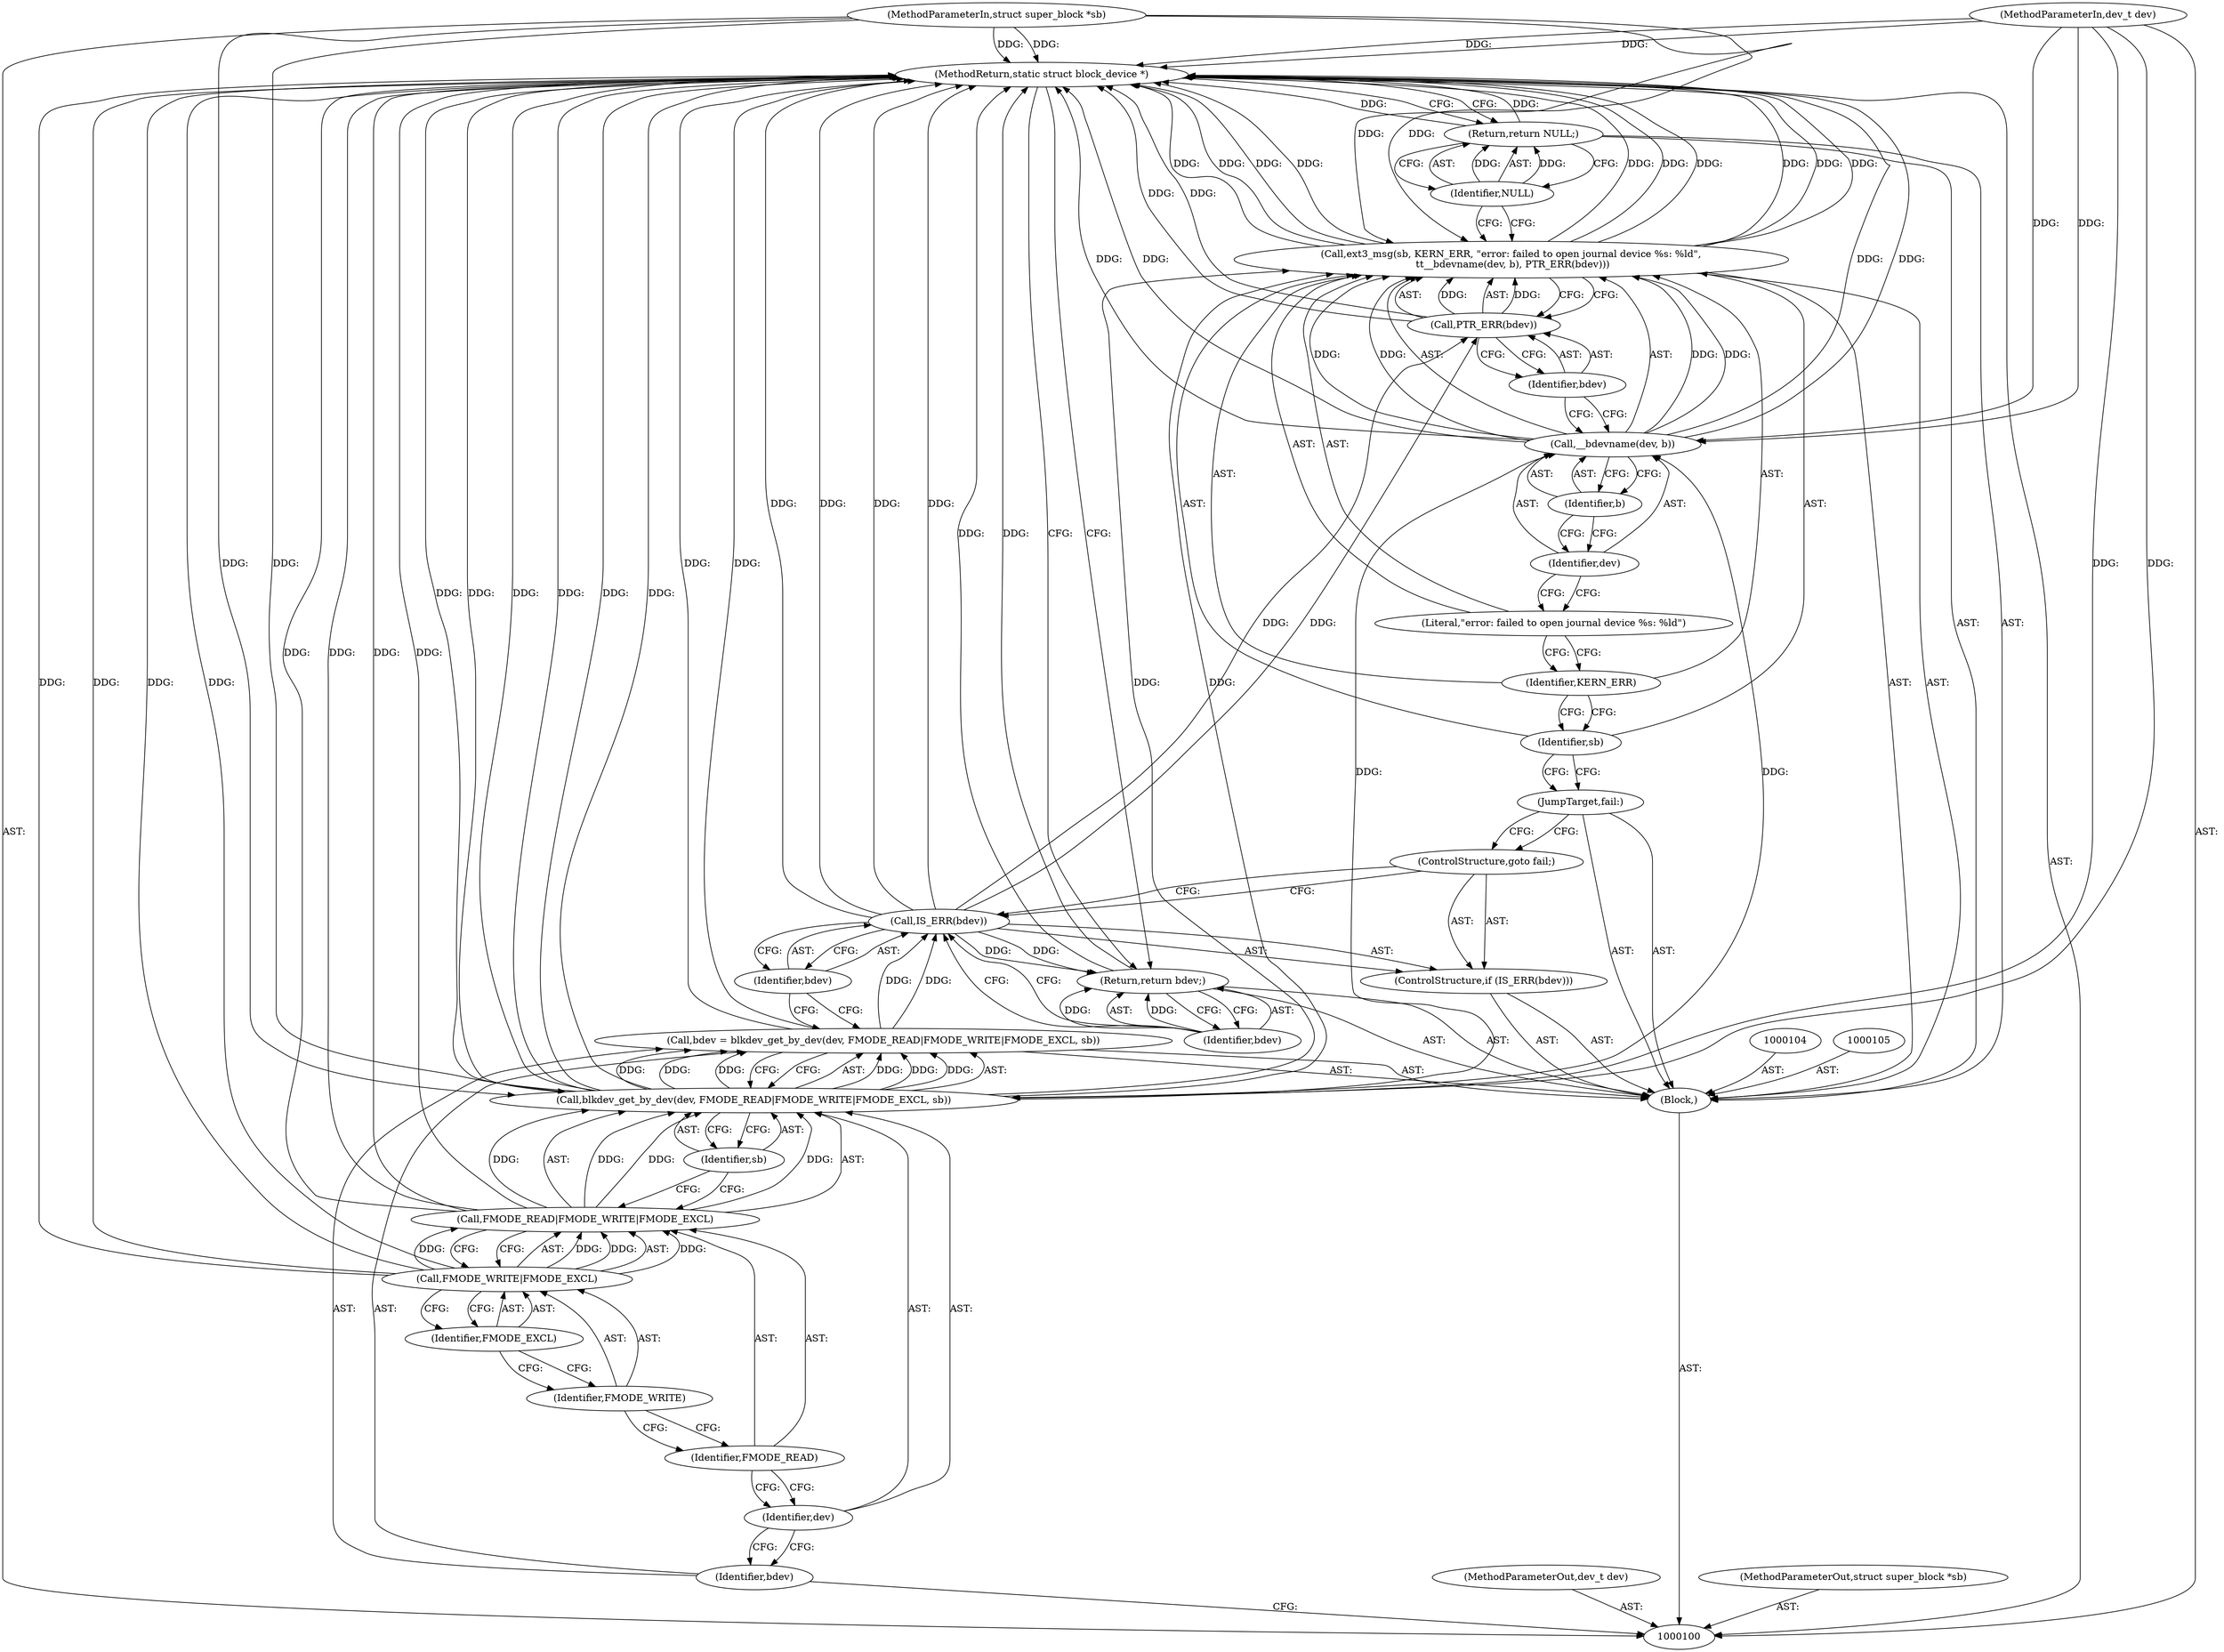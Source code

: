 digraph "0_linux_8d0c2d10dd72c5292eda7a06231056a4c972e4cc" {
"1000134" [label="(MethodReturn,static struct block_device *)"];
"1000101" [label="(MethodParameterIn,dev_t dev)"];
"1000181" [label="(MethodParameterOut,dev_t dev)"];
"1000102" [label="(MethodParameterIn,struct super_block *sb)"];
"1000182" [label="(MethodParameterOut,struct super_block *sb)"];
"1000122" [label="(JumpTarget,fail:)"];
"1000123" [label="(Call,ext3_msg(sb, KERN_ERR, \"error: failed to open journal device %s: %ld\",\n \t\t__bdevname(dev, b), PTR_ERR(bdev)))"];
"1000124" [label="(Identifier,sb)"];
"1000125" [label="(Identifier,KERN_ERR)"];
"1000126" [label="(Literal,\"error: failed to open journal device %s: %ld\")"];
"1000128" [label="(Identifier,dev)"];
"1000129" [label="(Identifier,b)"];
"1000130" [label="(Call,PTR_ERR(bdev))"];
"1000127" [label="(Call,__bdevname(dev, b))"];
"1000131" [label="(Identifier,bdev)"];
"1000132" [label="(Return,return NULL;)"];
"1000133" [label="(Identifier,NULL)"];
"1000103" [label="(Block,)"];
"1000106" [label="(Call,bdev = blkdev_get_by_dev(dev, FMODE_READ|FMODE_WRITE|FMODE_EXCL, sb))"];
"1000107" [label="(Identifier,bdev)"];
"1000109" [label="(Identifier,dev)"];
"1000110" [label="(Call,FMODE_READ|FMODE_WRITE|FMODE_EXCL)"];
"1000111" [label="(Identifier,FMODE_READ)"];
"1000112" [label="(Call,FMODE_WRITE|FMODE_EXCL)"];
"1000113" [label="(Identifier,FMODE_WRITE)"];
"1000114" [label="(Identifier,FMODE_EXCL)"];
"1000115" [label="(Identifier,sb)"];
"1000108" [label="(Call,blkdev_get_by_dev(dev, FMODE_READ|FMODE_WRITE|FMODE_EXCL, sb))"];
"1000116" [label="(ControlStructure,if (IS_ERR(bdev)))"];
"1000118" [label="(Identifier,bdev)"];
"1000117" [label="(Call,IS_ERR(bdev))"];
"1000119" [label="(ControlStructure,goto fail;)"];
"1000120" [label="(Return,return bdev;)"];
"1000121" [label="(Identifier,bdev)"];
"1000134" -> "1000100"  [label="AST: "];
"1000134" -> "1000120"  [label="CFG: "];
"1000134" -> "1000132"  [label="CFG: "];
"1000117" -> "1000134"  [label="DDG: "];
"1000117" -> "1000134"  [label="DDG: "];
"1000123" -> "1000134"  [label="DDG: "];
"1000123" -> "1000134"  [label="DDG: "];
"1000123" -> "1000134"  [label="DDG: "];
"1000123" -> "1000134"  [label="DDG: "];
"1000123" -> "1000134"  [label="DDG: "];
"1000106" -> "1000134"  [label="DDG: "];
"1000112" -> "1000134"  [label="DDG: "];
"1000112" -> "1000134"  [label="DDG: "];
"1000127" -> "1000134"  [label="DDG: "];
"1000127" -> "1000134"  [label="DDG: "];
"1000108" -> "1000134"  [label="DDG: "];
"1000108" -> "1000134"  [label="DDG: "];
"1000108" -> "1000134"  [label="DDG: "];
"1000110" -> "1000134"  [label="DDG: "];
"1000110" -> "1000134"  [label="DDG: "];
"1000102" -> "1000134"  [label="DDG: "];
"1000101" -> "1000134"  [label="DDG: "];
"1000130" -> "1000134"  [label="DDG: "];
"1000120" -> "1000134"  [label="DDG: "];
"1000132" -> "1000134"  [label="DDG: "];
"1000101" -> "1000100"  [label="AST: "];
"1000101" -> "1000134"  [label="DDG: "];
"1000101" -> "1000108"  [label="DDG: "];
"1000101" -> "1000127"  [label="DDG: "];
"1000181" -> "1000100"  [label="AST: "];
"1000102" -> "1000100"  [label="AST: "];
"1000102" -> "1000134"  [label="DDG: "];
"1000102" -> "1000108"  [label="DDG: "];
"1000102" -> "1000123"  [label="DDG: "];
"1000182" -> "1000100"  [label="AST: "];
"1000122" -> "1000103"  [label="AST: "];
"1000122" -> "1000119"  [label="CFG: "];
"1000124" -> "1000122"  [label="CFG: "];
"1000123" -> "1000103"  [label="AST: "];
"1000123" -> "1000130"  [label="CFG: "];
"1000124" -> "1000123"  [label="AST: "];
"1000125" -> "1000123"  [label="AST: "];
"1000126" -> "1000123"  [label="AST: "];
"1000127" -> "1000123"  [label="AST: "];
"1000130" -> "1000123"  [label="AST: "];
"1000133" -> "1000123"  [label="CFG: "];
"1000123" -> "1000134"  [label="DDG: "];
"1000123" -> "1000134"  [label="DDG: "];
"1000123" -> "1000134"  [label="DDG: "];
"1000123" -> "1000134"  [label="DDG: "];
"1000123" -> "1000134"  [label="DDG: "];
"1000108" -> "1000123"  [label="DDG: "];
"1000102" -> "1000123"  [label="DDG: "];
"1000127" -> "1000123"  [label="DDG: "];
"1000127" -> "1000123"  [label="DDG: "];
"1000130" -> "1000123"  [label="DDG: "];
"1000124" -> "1000123"  [label="AST: "];
"1000124" -> "1000122"  [label="CFG: "];
"1000125" -> "1000124"  [label="CFG: "];
"1000125" -> "1000123"  [label="AST: "];
"1000125" -> "1000124"  [label="CFG: "];
"1000126" -> "1000125"  [label="CFG: "];
"1000126" -> "1000123"  [label="AST: "];
"1000126" -> "1000125"  [label="CFG: "];
"1000128" -> "1000126"  [label="CFG: "];
"1000128" -> "1000127"  [label="AST: "];
"1000128" -> "1000126"  [label="CFG: "];
"1000129" -> "1000128"  [label="CFG: "];
"1000129" -> "1000127"  [label="AST: "];
"1000129" -> "1000128"  [label="CFG: "];
"1000127" -> "1000129"  [label="CFG: "];
"1000130" -> "1000123"  [label="AST: "];
"1000130" -> "1000131"  [label="CFG: "];
"1000131" -> "1000130"  [label="AST: "];
"1000123" -> "1000130"  [label="CFG: "];
"1000130" -> "1000134"  [label="DDG: "];
"1000130" -> "1000123"  [label="DDG: "];
"1000117" -> "1000130"  [label="DDG: "];
"1000127" -> "1000123"  [label="AST: "];
"1000127" -> "1000129"  [label="CFG: "];
"1000128" -> "1000127"  [label="AST: "];
"1000129" -> "1000127"  [label="AST: "];
"1000131" -> "1000127"  [label="CFG: "];
"1000127" -> "1000134"  [label="DDG: "];
"1000127" -> "1000134"  [label="DDG: "];
"1000127" -> "1000123"  [label="DDG: "];
"1000127" -> "1000123"  [label="DDG: "];
"1000108" -> "1000127"  [label="DDG: "];
"1000101" -> "1000127"  [label="DDG: "];
"1000131" -> "1000130"  [label="AST: "];
"1000131" -> "1000127"  [label="CFG: "];
"1000130" -> "1000131"  [label="CFG: "];
"1000132" -> "1000103"  [label="AST: "];
"1000132" -> "1000133"  [label="CFG: "];
"1000133" -> "1000132"  [label="AST: "];
"1000134" -> "1000132"  [label="CFG: "];
"1000132" -> "1000134"  [label="DDG: "];
"1000133" -> "1000132"  [label="DDG: "];
"1000133" -> "1000132"  [label="AST: "];
"1000133" -> "1000123"  [label="CFG: "];
"1000132" -> "1000133"  [label="CFG: "];
"1000133" -> "1000132"  [label="DDG: "];
"1000103" -> "1000100"  [label="AST: "];
"1000104" -> "1000103"  [label="AST: "];
"1000105" -> "1000103"  [label="AST: "];
"1000106" -> "1000103"  [label="AST: "];
"1000116" -> "1000103"  [label="AST: "];
"1000120" -> "1000103"  [label="AST: "];
"1000122" -> "1000103"  [label="AST: "];
"1000123" -> "1000103"  [label="AST: "];
"1000132" -> "1000103"  [label="AST: "];
"1000106" -> "1000103"  [label="AST: "];
"1000106" -> "1000108"  [label="CFG: "];
"1000107" -> "1000106"  [label="AST: "];
"1000108" -> "1000106"  [label="AST: "];
"1000118" -> "1000106"  [label="CFG: "];
"1000106" -> "1000134"  [label="DDG: "];
"1000108" -> "1000106"  [label="DDG: "];
"1000108" -> "1000106"  [label="DDG: "];
"1000108" -> "1000106"  [label="DDG: "];
"1000106" -> "1000117"  [label="DDG: "];
"1000107" -> "1000106"  [label="AST: "];
"1000107" -> "1000100"  [label="CFG: "];
"1000109" -> "1000107"  [label="CFG: "];
"1000109" -> "1000108"  [label="AST: "];
"1000109" -> "1000107"  [label="CFG: "];
"1000111" -> "1000109"  [label="CFG: "];
"1000110" -> "1000108"  [label="AST: "];
"1000110" -> "1000112"  [label="CFG: "];
"1000111" -> "1000110"  [label="AST: "];
"1000112" -> "1000110"  [label="AST: "];
"1000115" -> "1000110"  [label="CFG: "];
"1000110" -> "1000134"  [label="DDG: "];
"1000110" -> "1000134"  [label="DDG: "];
"1000110" -> "1000108"  [label="DDG: "];
"1000110" -> "1000108"  [label="DDG: "];
"1000112" -> "1000110"  [label="DDG: "];
"1000112" -> "1000110"  [label="DDG: "];
"1000111" -> "1000110"  [label="AST: "];
"1000111" -> "1000109"  [label="CFG: "];
"1000113" -> "1000111"  [label="CFG: "];
"1000112" -> "1000110"  [label="AST: "];
"1000112" -> "1000114"  [label="CFG: "];
"1000113" -> "1000112"  [label="AST: "];
"1000114" -> "1000112"  [label="AST: "];
"1000110" -> "1000112"  [label="CFG: "];
"1000112" -> "1000134"  [label="DDG: "];
"1000112" -> "1000134"  [label="DDG: "];
"1000112" -> "1000110"  [label="DDG: "];
"1000112" -> "1000110"  [label="DDG: "];
"1000113" -> "1000112"  [label="AST: "];
"1000113" -> "1000111"  [label="CFG: "];
"1000114" -> "1000113"  [label="CFG: "];
"1000114" -> "1000112"  [label="AST: "];
"1000114" -> "1000113"  [label="CFG: "];
"1000112" -> "1000114"  [label="CFG: "];
"1000115" -> "1000108"  [label="AST: "];
"1000115" -> "1000110"  [label="CFG: "];
"1000108" -> "1000115"  [label="CFG: "];
"1000108" -> "1000106"  [label="AST: "];
"1000108" -> "1000115"  [label="CFG: "];
"1000109" -> "1000108"  [label="AST: "];
"1000110" -> "1000108"  [label="AST: "];
"1000115" -> "1000108"  [label="AST: "];
"1000106" -> "1000108"  [label="CFG: "];
"1000108" -> "1000134"  [label="DDG: "];
"1000108" -> "1000134"  [label="DDG: "];
"1000108" -> "1000134"  [label="DDG: "];
"1000108" -> "1000106"  [label="DDG: "];
"1000108" -> "1000106"  [label="DDG: "];
"1000108" -> "1000106"  [label="DDG: "];
"1000101" -> "1000108"  [label="DDG: "];
"1000110" -> "1000108"  [label="DDG: "];
"1000110" -> "1000108"  [label="DDG: "];
"1000102" -> "1000108"  [label="DDG: "];
"1000108" -> "1000123"  [label="DDG: "];
"1000108" -> "1000127"  [label="DDG: "];
"1000116" -> "1000103"  [label="AST: "];
"1000117" -> "1000116"  [label="AST: "];
"1000119" -> "1000116"  [label="AST: "];
"1000118" -> "1000117"  [label="AST: "];
"1000118" -> "1000106"  [label="CFG: "];
"1000117" -> "1000118"  [label="CFG: "];
"1000117" -> "1000116"  [label="AST: "];
"1000117" -> "1000118"  [label="CFG: "];
"1000118" -> "1000117"  [label="AST: "];
"1000119" -> "1000117"  [label="CFG: "];
"1000121" -> "1000117"  [label="CFG: "];
"1000117" -> "1000134"  [label="DDG: "];
"1000117" -> "1000134"  [label="DDG: "];
"1000106" -> "1000117"  [label="DDG: "];
"1000117" -> "1000120"  [label="DDG: "];
"1000117" -> "1000130"  [label="DDG: "];
"1000119" -> "1000116"  [label="AST: "];
"1000119" -> "1000117"  [label="CFG: "];
"1000122" -> "1000119"  [label="CFG: "];
"1000120" -> "1000103"  [label="AST: "];
"1000120" -> "1000121"  [label="CFG: "];
"1000121" -> "1000120"  [label="AST: "];
"1000134" -> "1000120"  [label="CFG: "];
"1000120" -> "1000134"  [label="DDG: "];
"1000121" -> "1000120"  [label="DDG: "];
"1000117" -> "1000120"  [label="DDG: "];
"1000121" -> "1000120"  [label="AST: "];
"1000121" -> "1000117"  [label="CFG: "];
"1000120" -> "1000121"  [label="CFG: "];
"1000121" -> "1000120"  [label="DDG: "];
}
